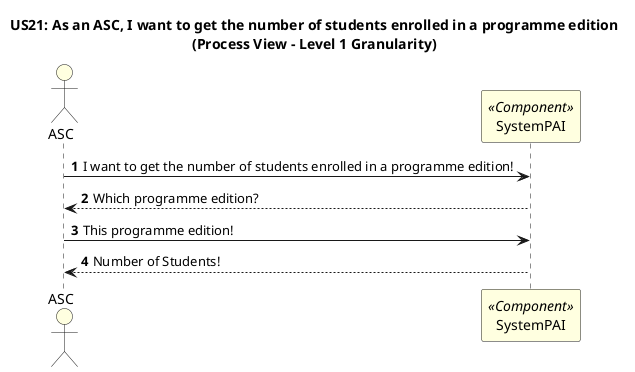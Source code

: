 @startuml

title:US21: As an ASC, I want to get the number of students enrolled in a programme edition\n(Process View - Level 1 Granularity)
autonumber

actor ASC #lightyellow
participant SystemPAI as SystemPAI <<Component>> #lightyellow
ASC -> SystemPAI:  I want to get the number of students enrolled in a programme edition!
SystemPAI --> ASC -- : Which programme edition?
ASC -> SystemPAI: This programme edition!
SystemPAI --> ASC -- : Number of Students!

@enduml